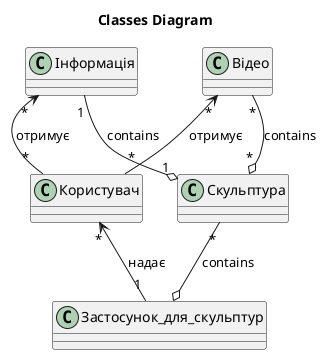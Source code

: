 @startuml
title Classes Diagram

Class Застосунок_для_скульптур
Class Користувач
Class Скульптура
Class Інформація
Class Відео

Застосунок_для_скульптур"1" -up-> "*"Користувач : надає
Користувач"*" -up-> "*"Відео : отримує
Користувач"*" -up-> "*"Інформація: отримує
Скульптура"*" --o Застосунок_для_скульптур : contains
Інформація"1" --o "1"Скульптура : contains
Відео"*" --o "*"Скульптура : contains

@enduml
